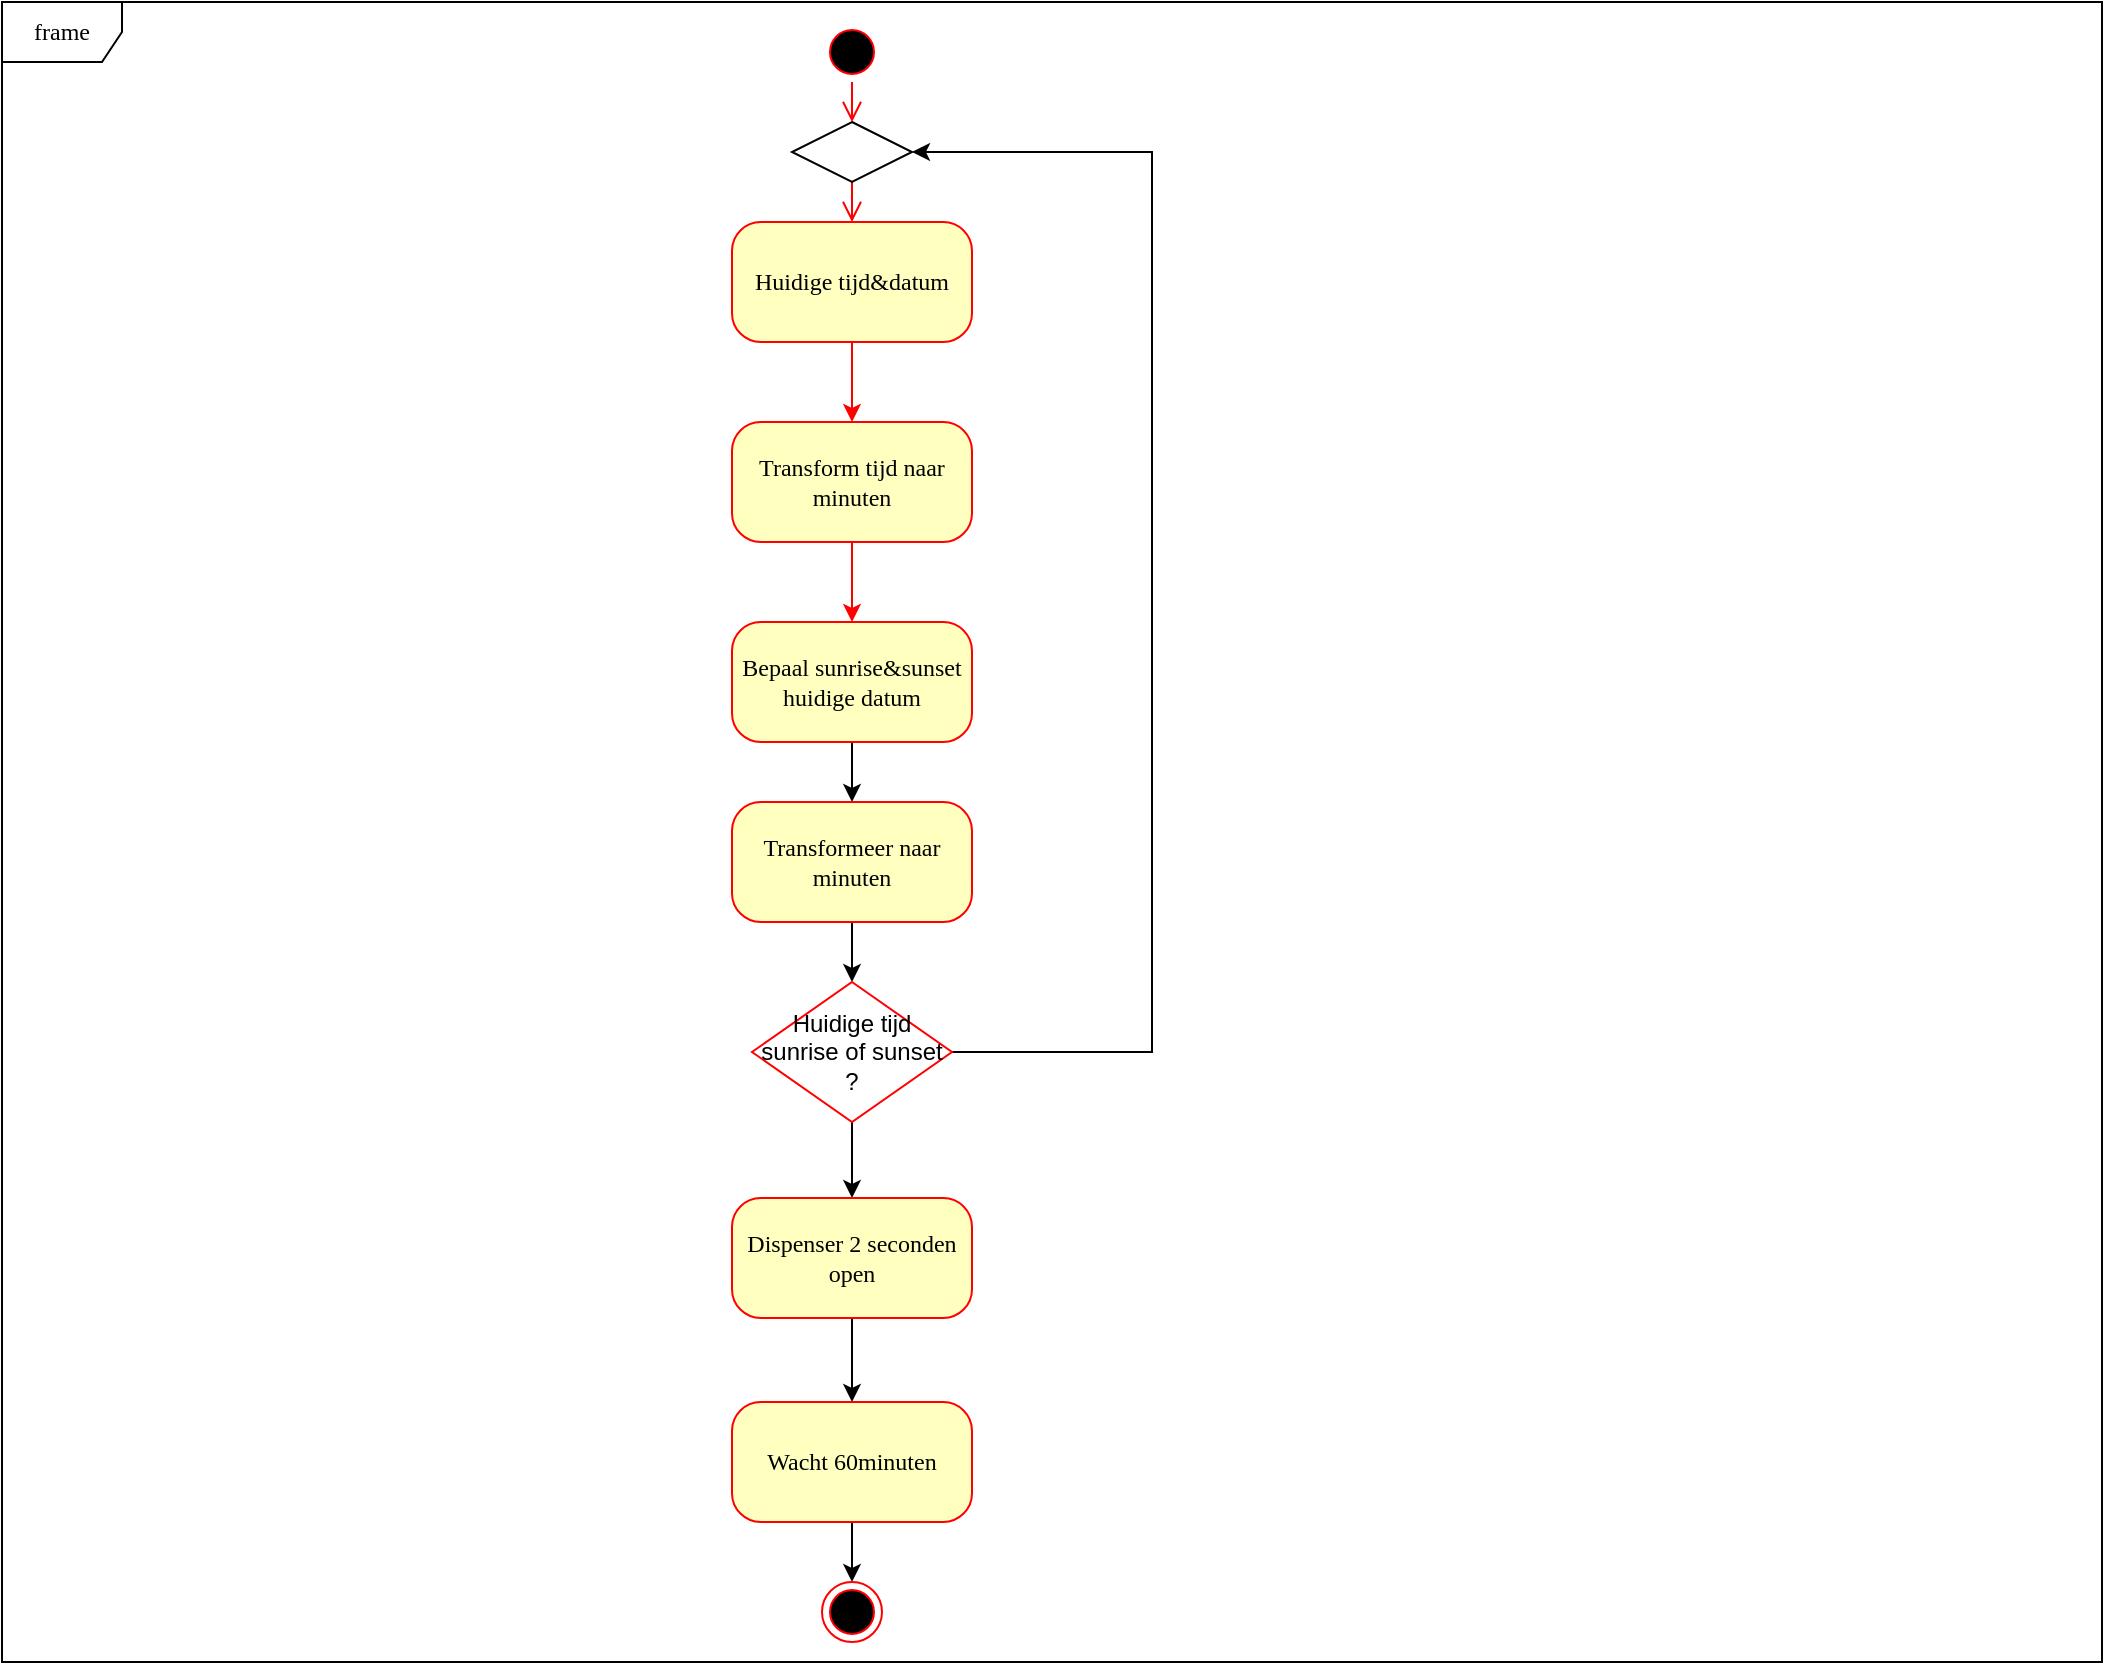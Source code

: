 <mxfile version="22.1.16" type="github">
  <diagram name="Page-1" id="58cdce13-f638-feb5-8d6f-7d28b1aa9fa0">
    <mxGraphModel dx="1230" dy="950" grid="1" gridSize="10" guides="1" tooltips="1" connect="1" arrows="1" fold="1" page="1" pageScale="1" pageWidth="1100" pageHeight="850" background="none" math="0" shadow="0">
      <root>
        <mxCell id="0" />
        <mxCell id="1" parent="0" />
        <mxCell id="2a3bc250acf0617d-8" value="frame" style="shape=umlFrame;whiteSpace=wrap;html=1;rounded=1;shadow=0;comic=0;labelBackgroundColor=none;strokeWidth=1;fontFamily=Verdana;fontSize=12;align=center;" parent="1" vertex="1">
          <mxGeometry x="25" y="10" width="1050" height="830" as="geometry" />
        </mxCell>
        <mxCell id="382b91b5511bd0f7-1" value="" style="ellipse;html=1;shape=startState;fillColor=#000000;strokeColor=#ff0000;rounded=1;shadow=0;comic=0;labelBackgroundColor=none;fontFamily=Verdana;fontSize=12;fontColor=#000000;align=center;direction=south;" parent="1" vertex="1">
          <mxGeometry x="435" y="20" width="30" height="30" as="geometry" />
        </mxCell>
        <mxCell id="dXJl7rUmJdbbf3Y4-4If-2" value="" style="edgeStyle=orthogonalEdgeStyle;rounded=0;orthogonalLoop=1;jettySize=auto;html=1;strokeColor=#FF0000;" edge="1" parent="1" source="382b91b5511bd0f7-5" target="382b91b5511bd0f7-10">
          <mxGeometry relative="1" as="geometry" />
        </mxCell>
        <mxCell id="382b91b5511bd0f7-5" value="Huidige tijd&amp;amp;datum" style="rounded=1;whiteSpace=wrap;html=1;arcSize=24;fillColor=#ffffc0;strokeColor=#ff0000;shadow=0;comic=0;labelBackgroundColor=none;fontFamily=Verdana;fontSize=12;fontColor=#000000;align=center;" parent="1" vertex="1">
          <mxGeometry x="390" y="120" width="120" height="60" as="geometry" />
        </mxCell>
        <mxCell id="dXJl7rUmJdbbf3Y4-4If-11" value="" style="edgeStyle=orthogonalEdgeStyle;rounded=0;orthogonalLoop=1;jettySize=auto;html=1;" edge="1" parent="1" source="382b91b5511bd0f7-9" target="dXJl7rUmJdbbf3Y4-4If-5">
          <mxGeometry relative="1" as="geometry" />
        </mxCell>
        <mxCell id="382b91b5511bd0f7-9" value="&lt;div&gt;Bepaal sunrise&amp;amp;sunset&lt;/div&gt;&lt;div&gt;huidige datum&lt;br&gt;&lt;/div&gt;" style="rounded=1;whiteSpace=wrap;html=1;arcSize=24;fillColor=#ffffc0;strokeColor=#FF0000;shadow=0;comic=0;labelBackgroundColor=none;fontFamily=Verdana;fontSize=12;fontColor=#000000;align=center;" parent="1" vertex="1">
          <mxGeometry x="390" y="320" width="120" height="60" as="geometry" />
        </mxCell>
        <mxCell id="dXJl7rUmJdbbf3Y4-4If-3" value="" style="edgeStyle=orthogonalEdgeStyle;rounded=0;orthogonalLoop=1;jettySize=auto;html=1;strokeColor=#FF0000;" edge="1" parent="1" source="382b91b5511bd0f7-10" target="382b91b5511bd0f7-9">
          <mxGeometry relative="1" as="geometry" />
        </mxCell>
        <mxCell id="382b91b5511bd0f7-10" value="Transform tijd naar minuten" style="rounded=1;whiteSpace=wrap;html=1;arcSize=24;fillColor=#ffffc0;strokeColor=#ff0000;shadow=0;comic=0;labelBackgroundColor=none;fontFamily=Verdana;fontSize=12;fontColor=#000000;align=center;" parent="1" vertex="1">
          <mxGeometry x="390" y="220" width="120" height="60" as="geometry" />
        </mxCell>
        <mxCell id="2a3bc250acf0617d-9" style="edgeStyle=orthogonalEdgeStyle;html=1;labelBackgroundColor=none;endArrow=open;endSize=8;strokeColor=#ff0000;fontFamily=Verdana;fontSize=12;align=left;" parent="1" source="dXJl7rUmJdbbf3Y4-4If-8" target="382b91b5511bd0f7-5" edge="1">
          <mxGeometry relative="1" as="geometry">
            <mxPoint x="240" y="150" as="targetPoint" />
          </mxGeometry>
        </mxCell>
        <mxCell id="dXJl7rUmJdbbf3Y4-4If-12" value="" style="edgeStyle=orthogonalEdgeStyle;rounded=0;orthogonalLoop=1;jettySize=auto;html=1;" edge="1" parent="1" source="dXJl7rUmJdbbf3Y4-4If-5" target="dXJl7rUmJdbbf3Y4-4If-6">
          <mxGeometry relative="1" as="geometry" />
        </mxCell>
        <mxCell id="dXJl7rUmJdbbf3Y4-4If-5" value="Transformeer naar minuten" style="rounded=1;whiteSpace=wrap;html=1;arcSize=24;fillColor=#ffffc0;strokeColor=#FF0000;shadow=0;comic=0;labelBackgroundColor=none;fontFamily=Verdana;fontSize=12;fontColor=#000000;align=center;" vertex="1" parent="1">
          <mxGeometry x="390" y="410" width="120" height="60" as="geometry" />
        </mxCell>
        <mxCell id="dXJl7rUmJdbbf3Y4-4If-13" value="" style="edgeStyle=orthogonalEdgeStyle;rounded=0;orthogonalLoop=1;jettySize=auto;html=1;" edge="1" parent="1" source="dXJl7rUmJdbbf3Y4-4If-6" target="dXJl7rUmJdbbf3Y4-4If-7">
          <mxGeometry relative="1" as="geometry" />
        </mxCell>
        <mxCell id="dXJl7rUmJdbbf3Y4-4If-17" style="edgeStyle=orthogonalEdgeStyle;rounded=0;orthogonalLoop=1;jettySize=auto;html=1;exitX=1;exitY=0.5;exitDx=0;exitDy=0;entryX=1;entryY=0.5;entryDx=0;entryDy=0;" edge="1" parent="1" source="dXJl7rUmJdbbf3Y4-4If-6" target="dXJl7rUmJdbbf3Y4-4If-8">
          <mxGeometry relative="1" as="geometry">
            <Array as="points">
              <mxPoint x="600" y="535" />
              <mxPoint x="600" y="85" />
            </Array>
          </mxGeometry>
        </mxCell>
        <mxCell id="dXJl7rUmJdbbf3Y4-4If-6" value="Huidige tijd sunrise of sunset ?" style="rhombus;whiteSpace=wrap;html=1;strokeColor=#FF0000;" vertex="1" parent="1">
          <mxGeometry x="400" y="500" width="100" height="70" as="geometry" />
        </mxCell>
        <mxCell id="dXJl7rUmJdbbf3Y4-4If-19" value="" style="edgeStyle=orthogonalEdgeStyle;rounded=0;orthogonalLoop=1;jettySize=auto;html=1;" edge="1" parent="1" source="dXJl7rUmJdbbf3Y4-4If-7" target="dXJl7rUmJdbbf3Y4-4If-18">
          <mxGeometry relative="1" as="geometry" />
        </mxCell>
        <mxCell id="dXJl7rUmJdbbf3Y4-4If-7" value="Dispenser 2 seconden open" style="rounded=1;whiteSpace=wrap;html=1;arcSize=24;fillColor=#ffffc0;strokeColor=#FF0000;shadow=0;comic=0;labelBackgroundColor=none;fontFamily=Verdana;fontSize=12;fontColor=#000000;align=center;" vertex="1" parent="1">
          <mxGeometry x="390" y="608" width="120" height="60" as="geometry" />
        </mxCell>
        <mxCell id="dXJl7rUmJdbbf3Y4-4If-9" value="" style="edgeStyle=orthogonalEdgeStyle;html=1;labelBackgroundColor=none;endArrow=open;endSize=8;strokeColor=#ff0000;fontFamily=Verdana;fontSize=12;align=left;" edge="1" parent="1" source="382b91b5511bd0f7-1" target="dXJl7rUmJdbbf3Y4-4If-8">
          <mxGeometry relative="1" as="geometry">
            <mxPoint x="450" y="50" as="sourcePoint" />
            <mxPoint x="450" y="120" as="targetPoint" />
          </mxGeometry>
        </mxCell>
        <mxCell id="dXJl7rUmJdbbf3Y4-4If-8" value="" style="rhombus;whiteSpace=wrap;html=1;" vertex="1" parent="1">
          <mxGeometry x="420" y="70" width="60" height="30" as="geometry" />
        </mxCell>
        <mxCell id="dXJl7rUmJdbbf3Y4-4If-21" value="" style="edgeStyle=orthogonalEdgeStyle;rounded=0;orthogonalLoop=1;jettySize=auto;html=1;" edge="1" parent="1" source="dXJl7rUmJdbbf3Y4-4If-18" target="dXJl7rUmJdbbf3Y4-4If-20">
          <mxGeometry relative="1" as="geometry" />
        </mxCell>
        <mxCell id="dXJl7rUmJdbbf3Y4-4If-18" value="Wacht 60minuten" style="rounded=1;whiteSpace=wrap;html=1;arcSize=24;fillColor=#ffffc0;strokeColor=#FF0000;shadow=0;comic=0;labelBackgroundColor=none;fontFamily=Verdana;fontSize=12;fontColor=#000000;align=center;" vertex="1" parent="1">
          <mxGeometry x="390" y="710" width="120" height="60" as="geometry" />
        </mxCell>
        <mxCell id="dXJl7rUmJdbbf3Y4-4If-20" value="" style="ellipse;html=1;shape=endState;fillColor=#000000;strokeColor=#ff0000;" vertex="1" parent="1">
          <mxGeometry x="435" y="800" width="30" height="30" as="geometry" />
        </mxCell>
      </root>
    </mxGraphModel>
  </diagram>
</mxfile>
